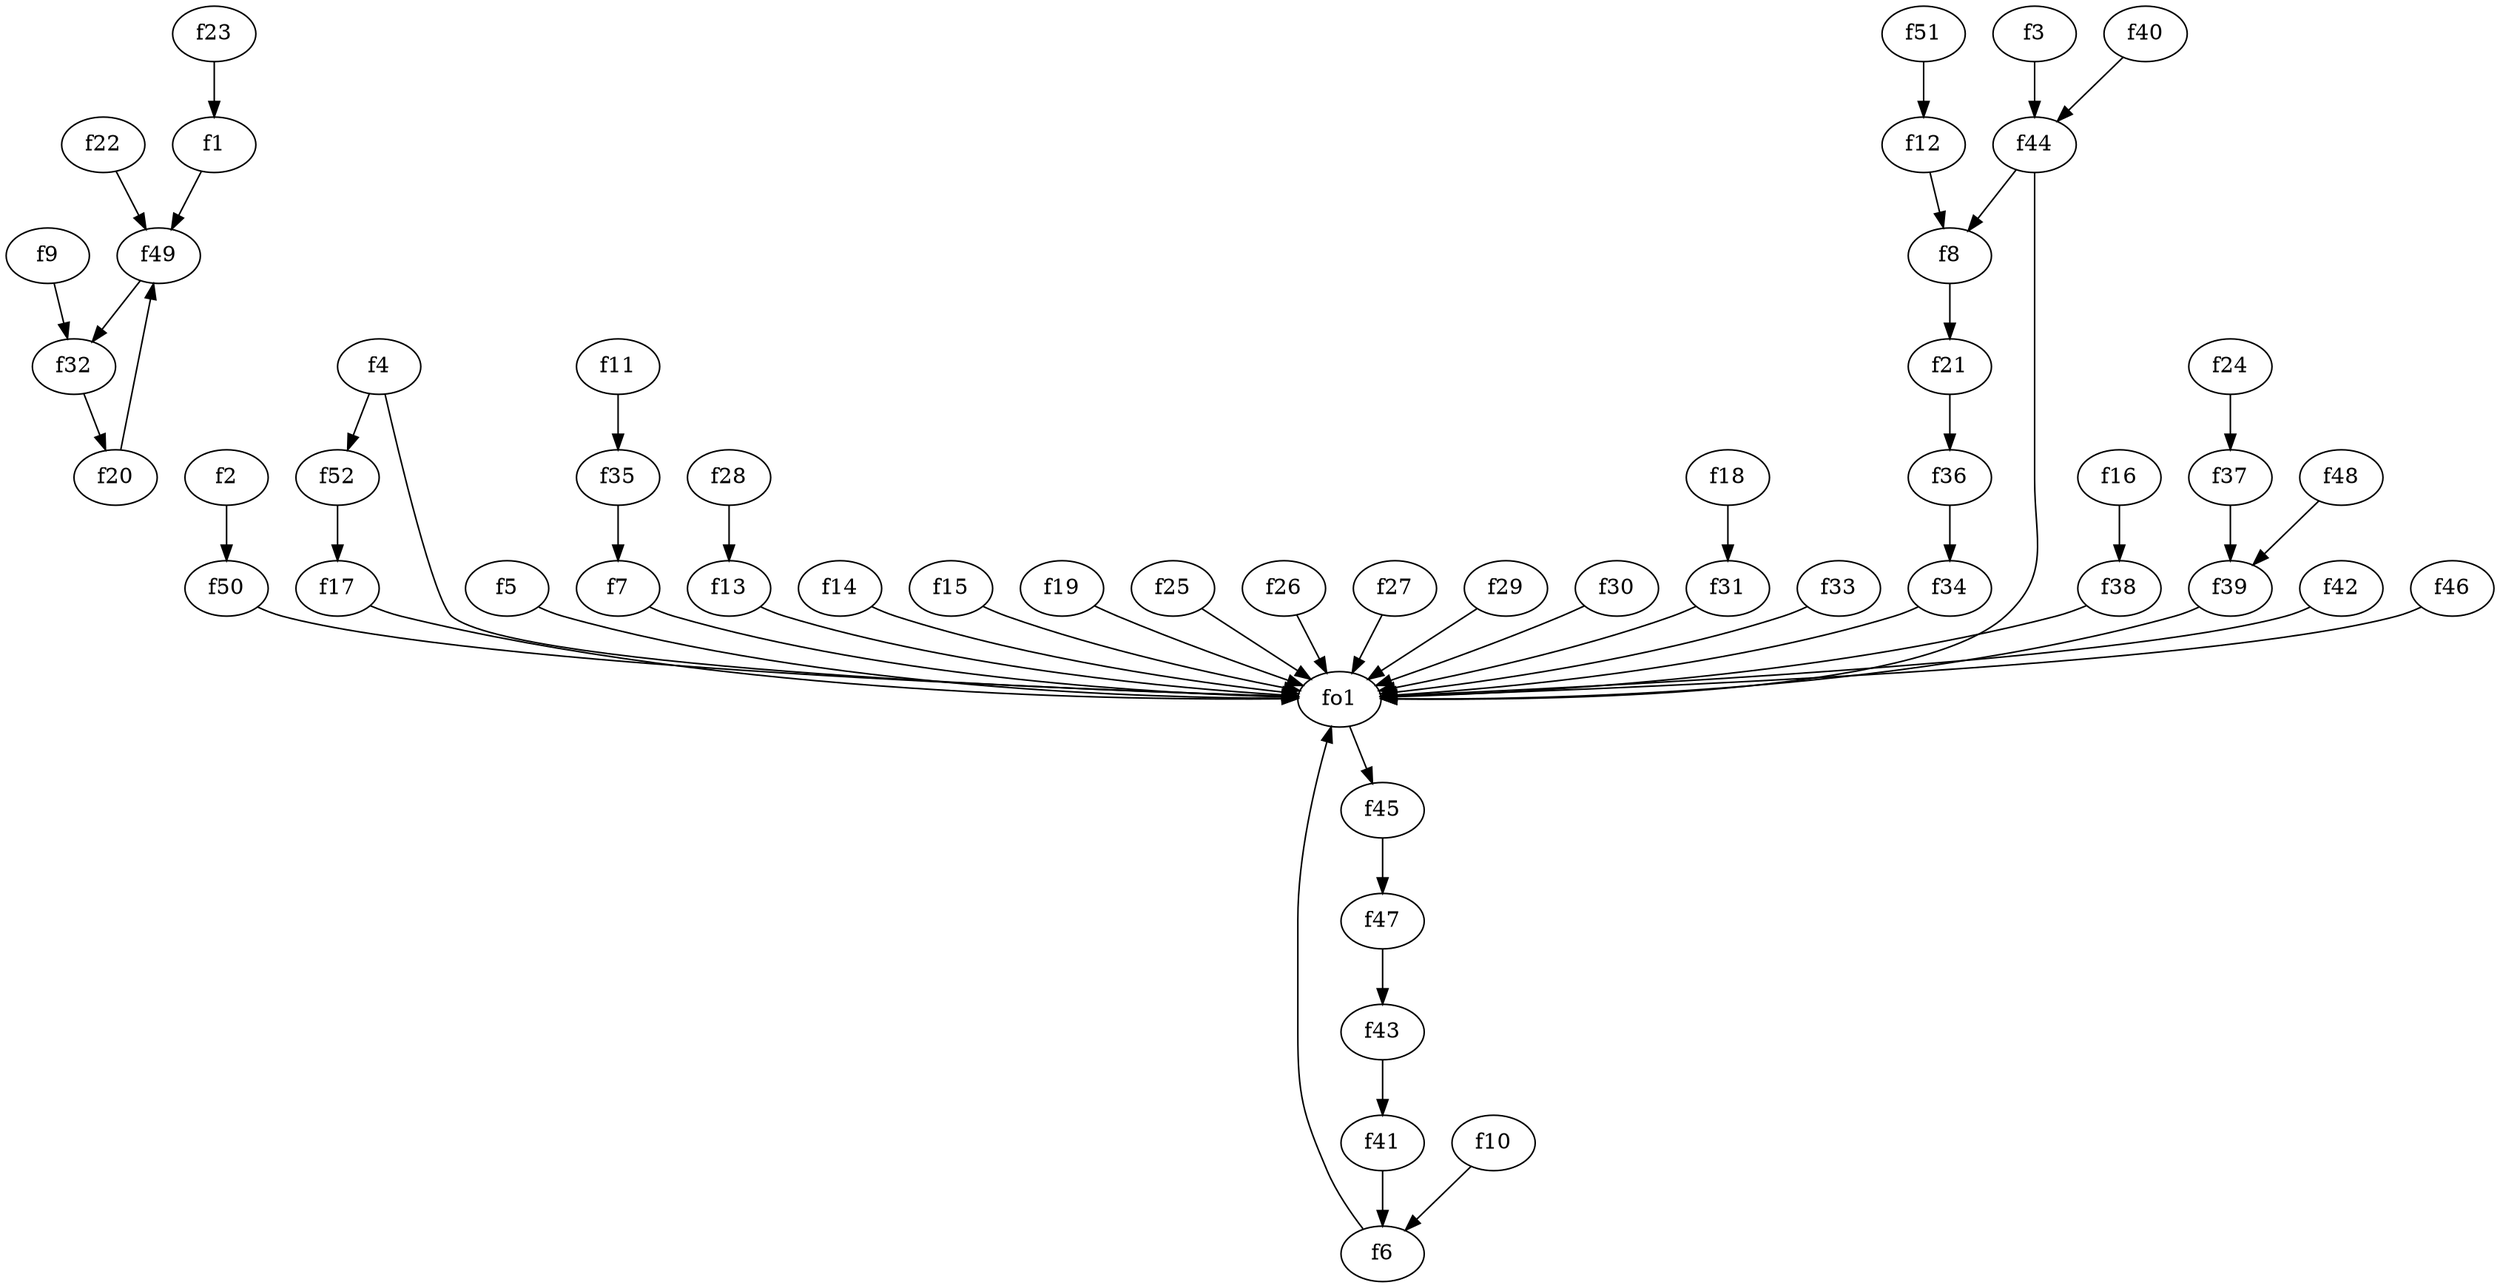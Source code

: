 strict digraph  {
f1;
f2;
f3;
f4;
f5;
f6;
f7;
f8;
f9;
f10;
f11;
f12;
f13;
f14;
f15;
f16;
f17;
f18;
f19;
f20;
f21;
f22;
f23;
f24;
f25;
f26;
f27;
f28;
f29;
f30;
f31;
f32;
f33;
f34;
f35;
f36;
f37;
f38;
f39;
f40;
f41;
f42;
f43;
f44;
f45;
f46;
f47;
f48;
f49;
f50;
f51;
f52;
fo1;
f1 -> f49  [weight=2];
f2 -> f50  [weight=2];
f3 -> f44  [weight=2];
f4 -> f52  [weight=2];
f4 -> fo1  [weight=2];
f5 -> fo1  [weight=2];
f6 -> fo1  [weight=2];
f7 -> fo1  [weight=2];
f8 -> f21  [weight=2];
f9 -> f32  [weight=2];
f10 -> f6  [weight=2];
f11 -> f35  [weight=2];
f12 -> f8  [weight=2];
f13 -> fo1  [weight=2];
f14 -> fo1  [weight=2];
f15 -> fo1  [weight=2];
f16 -> f38  [weight=2];
f17 -> fo1  [weight=2];
f18 -> f31  [weight=2];
f19 -> fo1  [weight=2];
f20 -> f49  [weight=2];
f21 -> f36  [weight=2];
f22 -> f49  [weight=2];
f23 -> f1  [weight=2];
f24 -> f37  [weight=2];
f25 -> fo1  [weight=2];
f26 -> fo1  [weight=2];
f27 -> fo1  [weight=2];
f28 -> f13  [weight=2];
f29 -> fo1  [weight=2];
f30 -> fo1  [weight=2];
f31 -> fo1  [weight=2];
f32 -> f20  [weight=2];
f33 -> fo1  [weight=2];
f34 -> fo1  [weight=2];
f35 -> f7  [weight=2];
f36 -> f34  [weight=2];
f37 -> f39  [weight=2];
f38 -> fo1  [weight=2];
f39 -> fo1  [weight=2];
f40 -> f44  [weight=2];
f41 -> f6  [weight=2];
f42 -> fo1  [weight=2];
f43 -> f41  [weight=2];
f44 -> f8  [weight=2];
f44 -> fo1  [weight=2];
f45 -> f47  [weight=2];
f46 -> fo1  [weight=2];
f47 -> f43  [weight=2];
f48 -> f39  [weight=2];
f49 -> f32  [weight=2];
f50 -> fo1  [weight=2];
f51 -> f12  [weight=2];
f52 -> f17  [weight=2];
fo1 -> f45  [weight=2];
}
